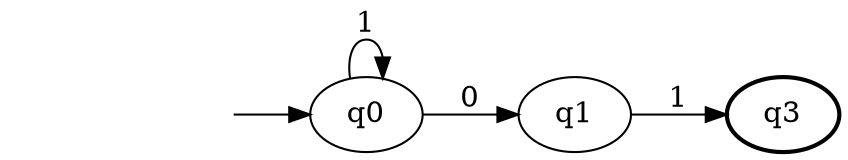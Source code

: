 digraph stadia_0  { rankdir=LR;
	_invisible [style="invis"];
	q0;
	q1;
	q3 [penwidth="2"];
	_invisible -> q0 ;
	q0 -> q1 [label="0"];
	q0 -> q0 [label="1"];
	q1 -> q3 [label="1"];
}